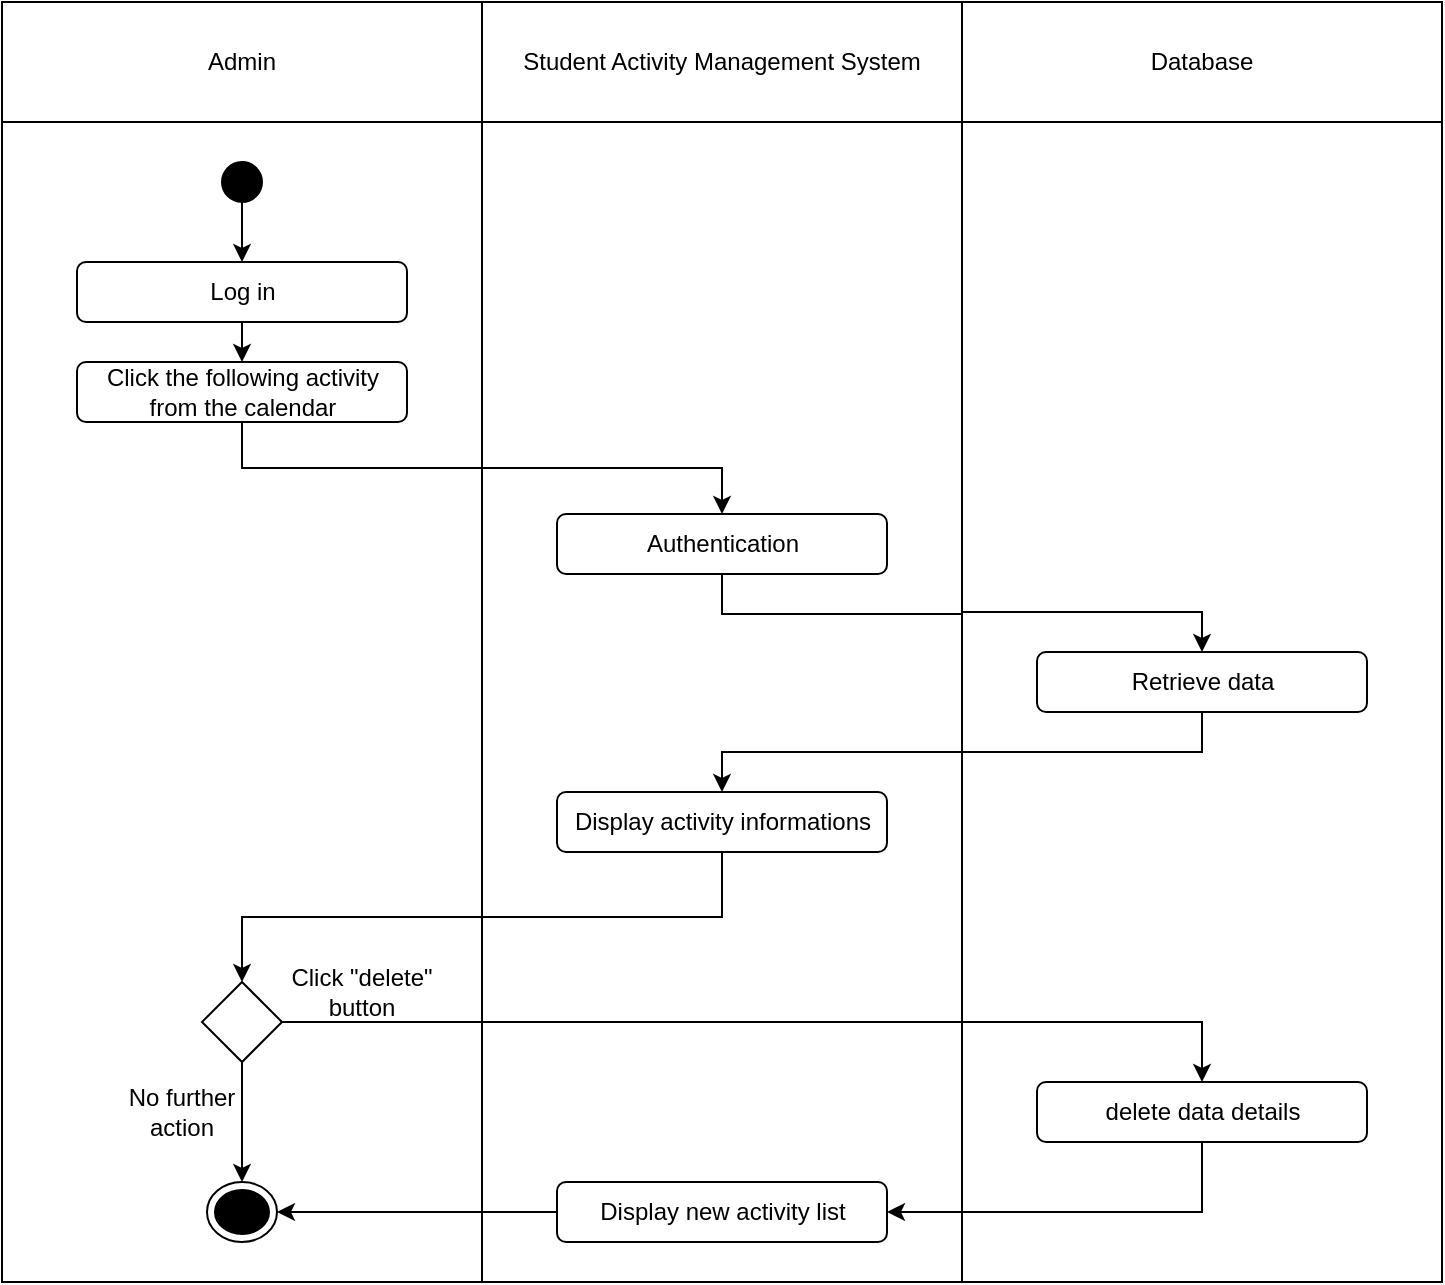 <mxfile version="22.1.3" type="github">
  <diagram name="Page-1" id="NfANKXbEFXDAOwb04DQ3">
    <mxGraphModel dx="1290" dy="574" grid="1" gridSize="10" guides="1" tooltips="1" connect="1" arrows="1" fold="1" page="1" pageScale="1" pageWidth="850" pageHeight="1100" math="0" shadow="0">
      <root>
        <mxCell id="0" />
        <mxCell id="1" parent="0" />
        <mxCell id="dCUgB3aLUp0EkMlbkihi-1" value="Admin" style="html=1;whiteSpace=wrap;movable=1;resizable=1;rotatable=1;deletable=1;editable=1;locked=0;connectable=1;" parent="1" vertex="1">
          <mxGeometry x="40" y="80" width="240" height="60" as="geometry" />
        </mxCell>
        <mxCell id="dCUgB3aLUp0EkMlbkihi-2" value="Student Activity Management System" style="html=1;whiteSpace=wrap;movable=1;resizable=1;rotatable=1;deletable=1;editable=1;locked=0;connectable=1;" parent="1" vertex="1">
          <mxGeometry x="280" y="80" width="240" height="60" as="geometry" />
        </mxCell>
        <mxCell id="dCUgB3aLUp0EkMlbkihi-3" value="Database" style="html=1;whiteSpace=wrap;movable=1;resizable=1;rotatable=1;deletable=1;editable=1;locked=0;connectable=1;" parent="1" vertex="1">
          <mxGeometry x="520" y="80" width="240" height="60" as="geometry" />
        </mxCell>
        <mxCell id="dCUgB3aLUp0EkMlbkihi-4" value="" style="html=1;whiteSpace=wrap;movable=1;resizable=1;rotatable=1;deletable=1;editable=1;locked=0;connectable=1;" parent="1" vertex="1">
          <mxGeometry x="40" y="140" width="240" height="580" as="geometry" />
        </mxCell>
        <mxCell id="dCUgB3aLUp0EkMlbkihi-5" value="" style="html=1;whiteSpace=wrap;movable=1;resizable=1;rotatable=1;deletable=1;editable=1;locked=0;connectable=1;" parent="1" vertex="1">
          <mxGeometry x="280" y="140" width="240" height="580" as="geometry" />
        </mxCell>
        <mxCell id="dCUgB3aLUp0EkMlbkihi-6" value="" style="html=1;whiteSpace=wrap;movable=1;resizable=1;rotatable=1;deletable=1;editable=1;locked=0;connectable=1;" parent="1" vertex="1">
          <mxGeometry x="520" y="140" width="240" height="580" as="geometry" />
        </mxCell>
        <mxCell id="dCUgB3aLUp0EkMlbkihi-10" value="" style="ellipse;whiteSpace=wrap;html=1;aspect=fixed;fillColor=#000000;" parent="1" vertex="1">
          <mxGeometry x="150" y="160" width="20" height="20" as="geometry" />
        </mxCell>
        <mxCell id="dCUgB3aLUp0EkMlbkihi-11" value="" style="endArrow=classic;html=1;rounded=0;exitX=0.5;exitY=1;exitDx=0;exitDy=0;" parent="1" source="dCUgB3aLUp0EkMlbkihi-10" edge="1">
          <mxGeometry width="50" height="50" relative="1" as="geometry">
            <mxPoint x="170" y="330" as="sourcePoint" />
            <mxPoint x="160" y="210" as="targetPoint" />
          </mxGeometry>
        </mxCell>
        <mxCell id="dCUgB3aLUp0EkMlbkihi-18" style="edgeStyle=orthogonalEdgeStyle;rounded=0;orthogonalLoop=1;jettySize=auto;html=1;exitX=0.5;exitY=1;exitDx=0;exitDy=0;entryX=0.5;entryY=0;entryDx=0;entryDy=0;" parent="1" source="dCUgB3aLUp0EkMlbkihi-12" target="dCUgB3aLUp0EkMlbkihi-13" edge="1">
          <mxGeometry relative="1" as="geometry" />
        </mxCell>
        <mxCell id="dCUgB3aLUp0EkMlbkihi-12" value="Log in" style="rounded=1;whiteSpace=wrap;html=1;" parent="1" vertex="1">
          <mxGeometry x="77.5" y="210" width="165" height="30" as="geometry" />
        </mxCell>
        <mxCell id="dCUgB3aLUp0EkMlbkihi-21" style="edgeStyle=orthogonalEdgeStyle;rounded=0;orthogonalLoop=1;jettySize=auto;html=1;exitX=0.5;exitY=1;exitDx=0;exitDy=0;entryX=0.5;entryY=0;entryDx=0;entryDy=0;" parent="1" source="dCUgB3aLUp0EkMlbkihi-13" target="dCUgB3aLUp0EkMlbkihi-14" edge="1">
          <mxGeometry relative="1" as="geometry" />
        </mxCell>
        <mxCell id="dCUgB3aLUp0EkMlbkihi-13" value="Click the following activity from the calendar" style="rounded=1;whiteSpace=wrap;html=1;" parent="1" vertex="1">
          <mxGeometry x="77.5" y="260" width="165" height="30" as="geometry" />
        </mxCell>
        <mxCell id="dCUgB3aLUp0EkMlbkihi-22" style="edgeStyle=orthogonalEdgeStyle;rounded=0;orthogonalLoop=1;jettySize=auto;html=1;exitX=0.5;exitY=1;exitDx=0;exitDy=0;entryX=0.5;entryY=0;entryDx=0;entryDy=0;" parent="1" source="dCUgB3aLUp0EkMlbkihi-14" target="dCUgB3aLUp0EkMlbkihi-15" edge="1">
          <mxGeometry relative="1" as="geometry" />
        </mxCell>
        <mxCell id="dCUgB3aLUp0EkMlbkihi-14" value="Authentication" style="rounded=1;whiteSpace=wrap;html=1;" parent="1" vertex="1">
          <mxGeometry x="317.5" y="336" width="165" height="30" as="geometry" />
        </mxCell>
        <mxCell id="dCUgB3aLUp0EkMlbkihi-23" style="edgeStyle=orthogonalEdgeStyle;rounded=0;orthogonalLoop=1;jettySize=auto;html=1;exitX=0.5;exitY=1;exitDx=0;exitDy=0;entryX=0.5;entryY=0;entryDx=0;entryDy=0;" parent="1" source="dCUgB3aLUp0EkMlbkihi-15" target="dCUgB3aLUp0EkMlbkihi-16" edge="1">
          <mxGeometry relative="1" as="geometry" />
        </mxCell>
        <mxCell id="dCUgB3aLUp0EkMlbkihi-15" value="Retrieve data" style="rounded=1;whiteSpace=wrap;html=1;" parent="1" vertex="1">
          <mxGeometry x="557.5" y="405" width="165" height="30" as="geometry" />
        </mxCell>
        <mxCell id="dCUgB3aLUp0EkMlbkihi-25" style="edgeStyle=orthogonalEdgeStyle;rounded=0;orthogonalLoop=1;jettySize=auto;html=1;exitX=0.5;exitY=1;exitDx=0;exitDy=0;entryX=0.5;entryY=0;entryDx=0;entryDy=0;" parent="1" source="dCUgB3aLUp0EkMlbkihi-16" target="dCUgB3aLUp0EkMlbkihi-17" edge="1">
          <mxGeometry relative="1" as="geometry" />
        </mxCell>
        <mxCell id="dCUgB3aLUp0EkMlbkihi-16" value="Display activity informations" style="rounded=1;whiteSpace=wrap;html=1;" parent="1" vertex="1">
          <mxGeometry x="317.5" y="475" width="165" height="30" as="geometry" />
        </mxCell>
        <mxCell id="dCUgB3aLUp0EkMlbkihi-26" style="edgeStyle=orthogonalEdgeStyle;rounded=0;orthogonalLoop=1;jettySize=auto;html=1;exitX=1;exitY=0.5;exitDx=0;exitDy=0;entryX=0.5;entryY=0;entryDx=0;entryDy=0;" parent="1" source="dCUgB3aLUp0EkMlbkihi-17" target="dCUgB3aLUp0EkMlbkihi-24" edge="1">
          <mxGeometry relative="1" as="geometry" />
        </mxCell>
        <mxCell id="dCUgB3aLUp0EkMlbkihi-34" style="edgeStyle=orthogonalEdgeStyle;rounded=0;orthogonalLoop=1;jettySize=auto;html=1;exitX=0.5;exitY=1;exitDx=0;exitDy=0;entryX=0.5;entryY=0;entryDx=0;entryDy=0;" parent="1" source="dCUgB3aLUp0EkMlbkihi-17" target="dCUgB3aLUp0EkMlbkihi-28" edge="1">
          <mxGeometry relative="1" as="geometry" />
        </mxCell>
        <mxCell id="dCUgB3aLUp0EkMlbkihi-17" value="" style="rhombus;whiteSpace=wrap;html=1;" parent="1" vertex="1">
          <mxGeometry x="140" y="570" width="40" height="40" as="geometry" />
        </mxCell>
        <mxCell id="dCUgB3aLUp0EkMlbkihi-35" style="edgeStyle=orthogonalEdgeStyle;rounded=0;orthogonalLoop=1;jettySize=auto;html=1;exitX=0.5;exitY=1;exitDx=0;exitDy=0;entryX=1;entryY=0.5;entryDx=0;entryDy=0;" parent="1" source="dCUgB3aLUp0EkMlbkihi-24" target="dCUgB3aLUp0EkMlbkihi-33" edge="1">
          <mxGeometry relative="1" as="geometry" />
        </mxCell>
        <mxCell id="dCUgB3aLUp0EkMlbkihi-24" value="delete data details" style="rounded=1;whiteSpace=wrap;html=1;" parent="1" vertex="1">
          <mxGeometry x="557.5" y="620" width="165" height="30" as="geometry" />
        </mxCell>
        <mxCell id="dCUgB3aLUp0EkMlbkihi-28" value="" style="ellipse;html=1;shape=endState;fillColor=#000000;strokeColor=#000;" parent="1" vertex="1">
          <mxGeometry x="142.5" y="670" width="35" height="30" as="geometry" />
        </mxCell>
        <mxCell id="dCUgB3aLUp0EkMlbkihi-31" value="Click &quot;delete&quot; button" style="text;html=1;strokeColor=none;fillColor=none;align=center;verticalAlign=middle;whiteSpace=wrap;rounded=0;" parent="1" vertex="1">
          <mxGeometry x="180" y="560" width="80" height="30" as="geometry" />
        </mxCell>
        <mxCell id="dCUgB3aLUp0EkMlbkihi-32" value="No further action" style="text;html=1;strokeColor=none;fillColor=none;align=center;verticalAlign=middle;whiteSpace=wrap;rounded=0;" parent="1" vertex="1">
          <mxGeometry x="90" y="620" width="80" height="30" as="geometry" />
        </mxCell>
        <mxCell id="dCUgB3aLUp0EkMlbkihi-36" style="edgeStyle=orthogonalEdgeStyle;rounded=0;orthogonalLoop=1;jettySize=auto;html=1;exitX=0;exitY=0.5;exitDx=0;exitDy=0;entryX=1;entryY=0.5;entryDx=0;entryDy=0;" parent="1" source="dCUgB3aLUp0EkMlbkihi-33" target="dCUgB3aLUp0EkMlbkihi-28" edge="1">
          <mxGeometry relative="1" as="geometry" />
        </mxCell>
        <mxCell id="dCUgB3aLUp0EkMlbkihi-33" value="Display new activity list" style="rounded=1;whiteSpace=wrap;html=1;" parent="1" vertex="1">
          <mxGeometry x="317.5" y="670" width="165" height="30" as="geometry" />
        </mxCell>
      </root>
    </mxGraphModel>
  </diagram>
</mxfile>
